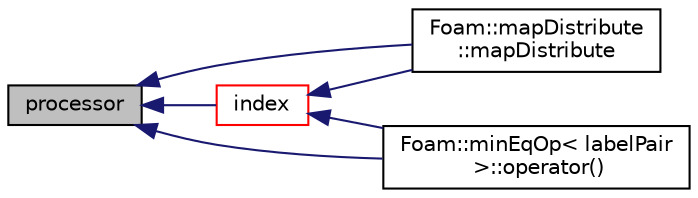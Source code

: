digraph "processor"
{
  bgcolor="transparent";
  edge [fontname="Helvetica",fontsize="10",labelfontname="Helvetica",labelfontsize="10"];
  node [fontname="Helvetica",fontsize="10",shape=record];
  rankdir="LR";
  Node1 [label="processor",height=0.2,width=0.4,color="black", fillcolor="grey75", style="filled", fontcolor="black"];
  Node1 -> Node2 [dir="back",color="midnightblue",fontsize="10",style="solid",fontname="Helvetica"];
  Node2 [label="index",height=0.2,width=0.4,color="red",URL="$a00948.html#abca5287da59367ed8b030adc0a99b820",tooltip="Index carried by the object. "];
  Node2 -> Node3 [dir="back",color="midnightblue",fontsize="10",style="solid",fontname="Helvetica"];
  Node3 [label="Foam::mapDistribute\l::mapDistribute",height=0.2,width=0.4,color="black",URL="$a01438.html#a3b5e35a81756ba025b0563bad9c6eec2",tooltip="Construct from list of (possibly remote) untransformed elements. "];
  Node2 -> Node4 [dir="back",color="midnightblue",fontsize="10",style="solid",fontname="Helvetica"];
  Node4 [label="Foam::minEqOp\< labelPair\l \>::operator()",height=0.2,width=0.4,color="black",URL="$a01531.html#a131b2d9d4e100f101911f04944600277"];
  Node1 -> Node3 [dir="back",color="midnightblue",fontsize="10",style="solid",fontname="Helvetica"];
  Node1 -> Node4 [dir="back",color="midnightblue",fontsize="10",style="solid",fontname="Helvetica"];
}
